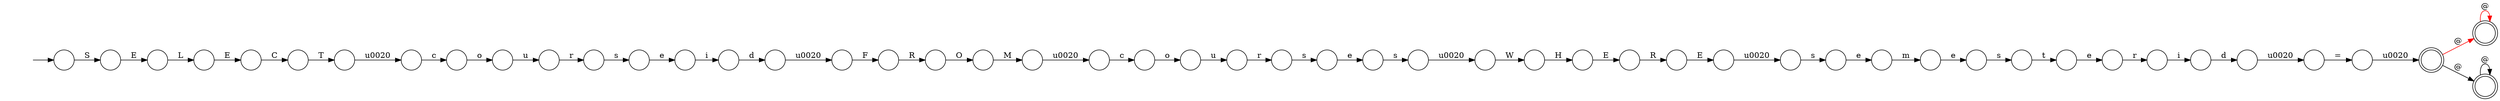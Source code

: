digraph Automaton {
  rankdir = LR;
  0 [shape=circle,label=""];
  0 -> 7 [label="E"]
  1 [shape=doublecircle,label=""];
  1 -> 1 [label="@",color=red]
  2 [shape=circle,label=""];
  2 -> 26 [label="t"]
  3 [shape=circle,label=""];
  3 -> 21 [label="r"]
  4 [shape=circle,label=""];
  4 -> 49 [label="e"]
  5 [shape=circle,label=""];
  5 -> 35 [label="i"]
  6 [shape=circle,label=""];
  6 -> 22 [label="T"]
  7 [shape=circle,label=""];
  7 -> 14 [label="R"]
  8 [shape=doublecircle,label=""];
  8 -> 1 [label="@",color=red]
  8 -> 19 [label="@"]
  9 [shape=circle,label=""];
  9 -> 40 [label="r"]
  10 [shape=circle,label=""];
  10 -> 16 [label="c"]
  11 [shape=circle,label=""];
  11 -> 32 [label="M"]
  12 [shape=circle,label=""];
  12 -> 2 [label="s"]
  13 [shape=circle,label=""];
  13 -> 25 [label="E"]
  14 [shape=circle,label=""];
  14 -> 33 [label="E"]
  15 [shape=circle,label=""];
  15 -> 31 [label="i"]
  16 [shape=circle,label=""];
  16 -> 42 [label="o"]
  17 [shape=circle,label=""];
  17 -> 39 [label="e"]
  18 [shape=circle,label=""];
  18 -> 29 [label="\u0020"]
  19 [shape=doublecircle,label=""];
  19 -> 19 [label="@"]
  20 [shape=circle,label=""];
  20 -> 50 [label="o"]
  21 [shape=circle,label=""];
  21 -> 4 [label="s"]
  22 [shape=circle,label=""];
  22 -> 45 [label="\u0020"]
  23 [shape=circle,label=""];
  initial [shape=plaintext,label=""];
  initial -> 23
  23 -> 13 [label="S"]
  24 [shape=circle,label=""];
  24 -> 5 [label="r"]
  25 [shape=circle,label=""];
  25 -> 27 [label="L"]
  26 [shape=circle,label=""];
  26 -> 24 [label="e"]
  27 [shape=circle,label=""];
  27 -> 41 [label="E"]
  28 [shape=circle,label=""];
  28 -> 30 [label="="]
  29 [shape=circle,label=""];
  29 -> 43 [label="F"]
  30 [shape=circle,label=""];
  30 -> 8 [label="\u0020"]
  31 [shape=circle,label=""];
  31 -> 18 [label="d"]
  32 [shape=circle,label=""];
  32 -> 10 [label="\u0020"]
  33 [shape=circle,label=""];
  33 -> 47 [label="\u0020"]
  34 [shape=circle,label=""];
  34 -> 48 [label="\u0020"]
  35 [shape=circle,label=""];
  35 -> 44 [label="d"]
  36 [shape=circle,label=""];
  36 -> 0 [label="H"]
  37 [shape=circle,label=""];
  37 -> 11 [label="O"]
  38 [shape=circle,label=""];
  38 -> 12 [label="e"]
  39 [shape=circle,label=""];
  39 -> 38 [label="m"]
  40 [shape=circle,label=""];
  40 -> 46 [label="s"]
  41 [shape=circle,label=""];
  41 -> 6 [label="C"]
  42 [shape=circle,label=""];
  42 -> 3 [label="u"]
  43 [shape=circle,label=""];
  43 -> 37 [label="R"]
  44 [shape=circle,label=""];
  44 -> 28 [label="\u0020"]
  45 [shape=circle,label=""];
  45 -> 20 [label="c"]
  46 [shape=circle,label=""];
  46 -> 15 [label="e"]
  47 [shape=circle,label=""];
  47 -> 17 [label="s"]
  48 [shape=circle,label=""];
  48 -> 36 [label="W"]
  49 [shape=circle,label=""];
  49 -> 34 [label="s"]
  50 [shape=circle,label=""];
  50 -> 9 [label="u"]
}

